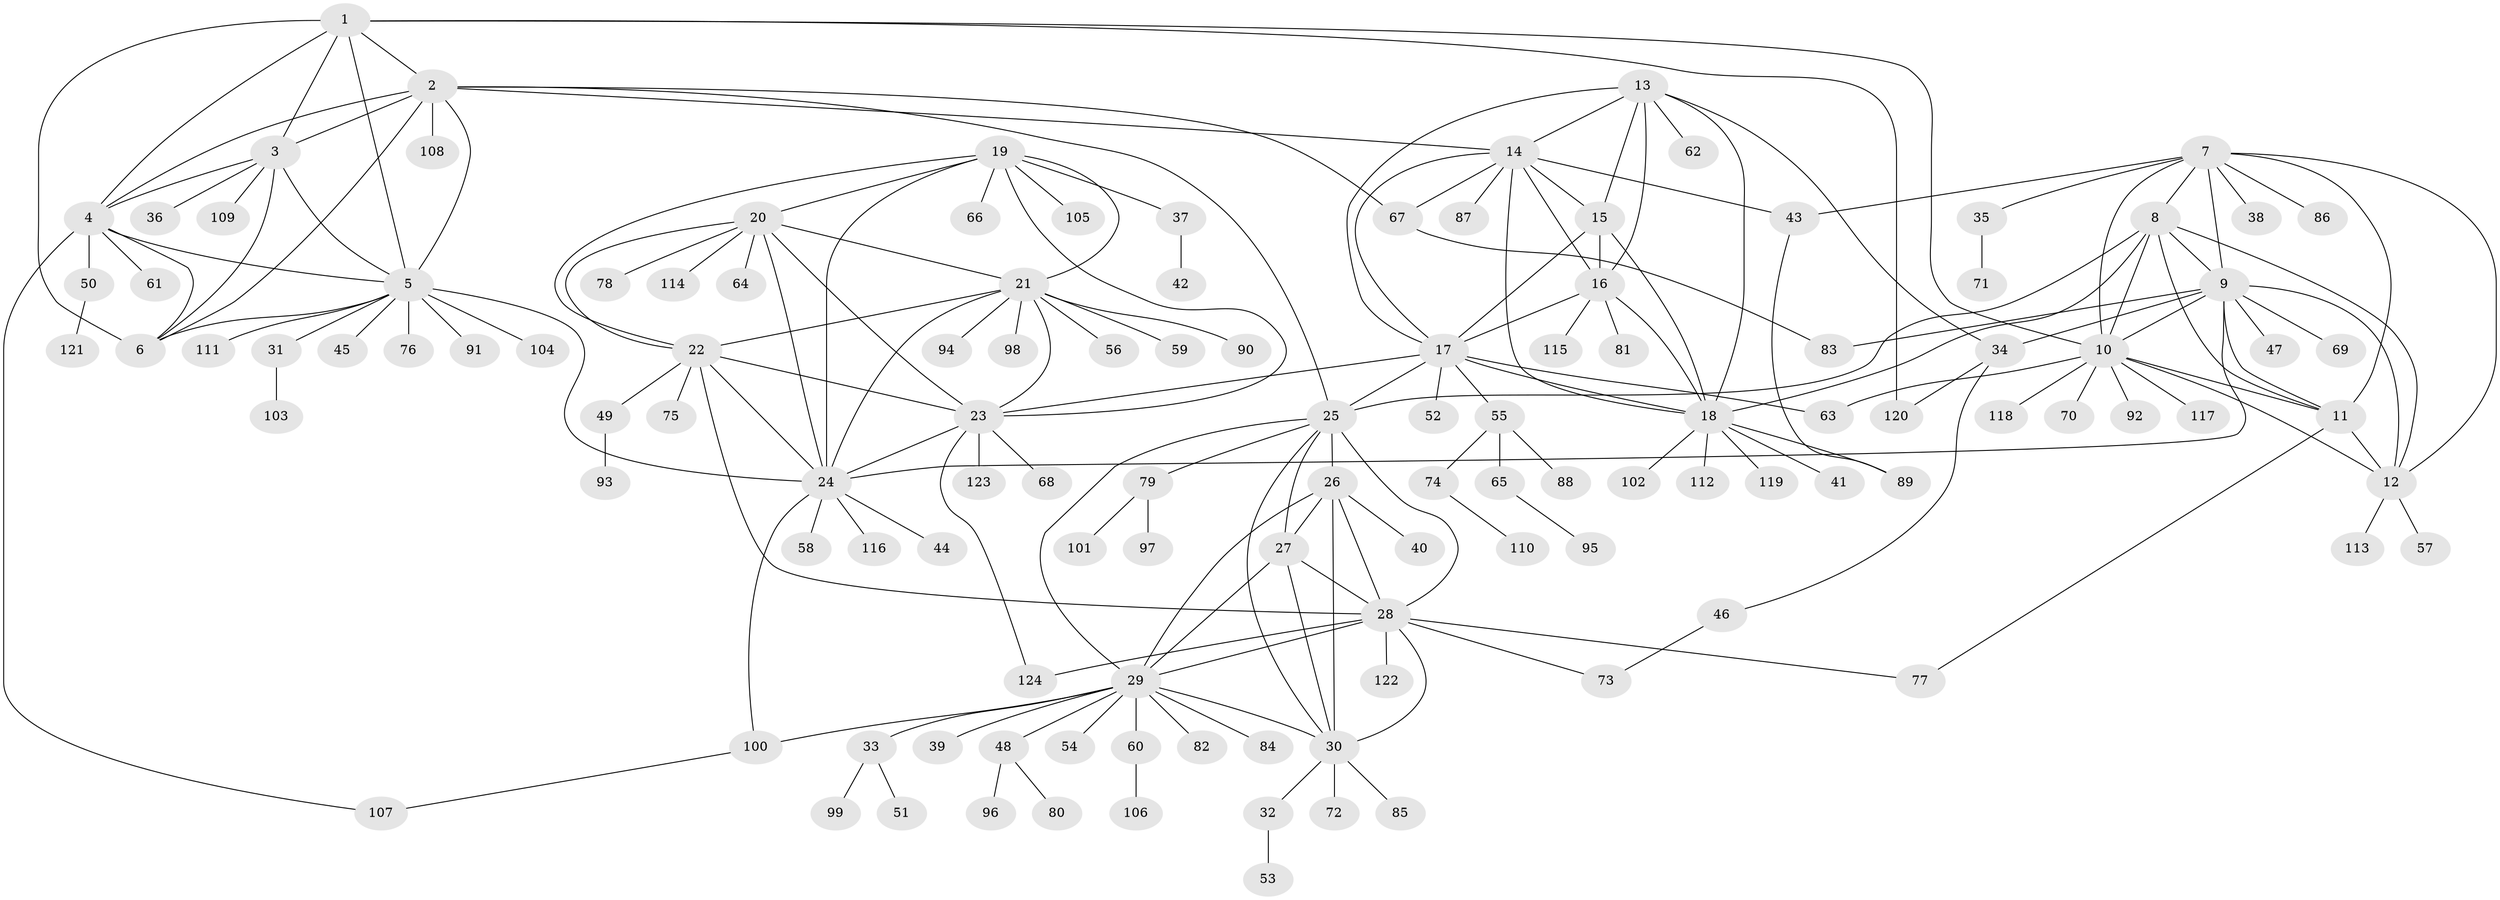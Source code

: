 // coarse degree distribution, {11: 0.02, 4: 0.06, 6: 0.02, 7: 0.04, 5: 0.08, 1: 0.62, 9: 0.08, 3: 0.02, 2: 0.02, 13: 0.02, 8: 0.02}
// Generated by graph-tools (version 1.1) at 2025/37/03/04/25 23:37:49]
// undirected, 124 vertices, 191 edges
graph export_dot {
  node [color=gray90,style=filled];
  1;
  2;
  3;
  4;
  5;
  6;
  7;
  8;
  9;
  10;
  11;
  12;
  13;
  14;
  15;
  16;
  17;
  18;
  19;
  20;
  21;
  22;
  23;
  24;
  25;
  26;
  27;
  28;
  29;
  30;
  31;
  32;
  33;
  34;
  35;
  36;
  37;
  38;
  39;
  40;
  41;
  42;
  43;
  44;
  45;
  46;
  47;
  48;
  49;
  50;
  51;
  52;
  53;
  54;
  55;
  56;
  57;
  58;
  59;
  60;
  61;
  62;
  63;
  64;
  65;
  66;
  67;
  68;
  69;
  70;
  71;
  72;
  73;
  74;
  75;
  76;
  77;
  78;
  79;
  80;
  81;
  82;
  83;
  84;
  85;
  86;
  87;
  88;
  89;
  90;
  91;
  92;
  93;
  94;
  95;
  96;
  97;
  98;
  99;
  100;
  101;
  102;
  103;
  104;
  105;
  106;
  107;
  108;
  109;
  110;
  111;
  112;
  113;
  114;
  115;
  116;
  117;
  118;
  119;
  120;
  121;
  122;
  123;
  124;
  1 -- 2;
  1 -- 3;
  1 -- 4;
  1 -- 5;
  1 -- 6;
  1 -- 10;
  1 -- 120;
  2 -- 3;
  2 -- 4;
  2 -- 5;
  2 -- 6;
  2 -- 14;
  2 -- 25;
  2 -- 67;
  2 -- 108;
  3 -- 4;
  3 -- 5;
  3 -- 6;
  3 -- 36;
  3 -- 109;
  4 -- 5;
  4 -- 6;
  4 -- 50;
  4 -- 61;
  4 -- 107;
  5 -- 6;
  5 -- 24;
  5 -- 31;
  5 -- 45;
  5 -- 76;
  5 -- 91;
  5 -- 104;
  5 -- 111;
  7 -- 8;
  7 -- 9;
  7 -- 10;
  7 -- 11;
  7 -- 12;
  7 -- 35;
  7 -- 38;
  7 -- 43;
  7 -- 86;
  8 -- 9;
  8 -- 10;
  8 -- 11;
  8 -- 12;
  8 -- 18;
  8 -- 25;
  9 -- 10;
  9 -- 11;
  9 -- 12;
  9 -- 24;
  9 -- 34;
  9 -- 47;
  9 -- 69;
  9 -- 83;
  10 -- 11;
  10 -- 12;
  10 -- 63;
  10 -- 70;
  10 -- 92;
  10 -- 117;
  10 -- 118;
  11 -- 12;
  11 -- 77;
  12 -- 57;
  12 -- 113;
  13 -- 14;
  13 -- 15;
  13 -- 16;
  13 -- 17;
  13 -- 18;
  13 -- 34;
  13 -- 62;
  14 -- 15;
  14 -- 16;
  14 -- 17;
  14 -- 18;
  14 -- 43;
  14 -- 67;
  14 -- 87;
  15 -- 16;
  15 -- 17;
  15 -- 18;
  16 -- 17;
  16 -- 18;
  16 -- 81;
  16 -- 115;
  17 -- 18;
  17 -- 23;
  17 -- 25;
  17 -- 52;
  17 -- 55;
  17 -- 63;
  18 -- 41;
  18 -- 89;
  18 -- 102;
  18 -- 112;
  18 -- 119;
  19 -- 20;
  19 -- 21;
  19 -- 22;
  19 -- 23;
  19 -- 24;
  19 -- 37;
  19 -- 66;
  19 -- 105;
  20 -- 21;
  20 -- 22;
  20 -- 23;
  20 -- 24;
  20 -- 64;
  20 -- 78;
  20 -- 114;
  21 -- 22;
  21 -- 23;
  21 -- 24;
  21 -- 56;
  21 -- 59;
  21 -- 90;
  21 -- 94;
  21 -- 98;
  22 -- 23;
  22 -- 24;
  22 -- 28;
  22 -- 49;
  22 -- 75;
  23 -- 24;
  23 -- 68;
  23 -- 123;
  23 -- 124;
  24 -- 44;
  24 -- 58;
  24 -- 100;
  24 -- 116;
  25 -- 26;
  25 -- 27;
  25 -- 28;
  25 -- 29;
  25 -- 30;
  25 -- 79;
  26 -- 27;
  26 -- 28;
  26 -- 29;
  26 -- 30;
  26 -- 40;
  27 -- 28;
  27 -- 29;
  27 -- 30;
  28 -- 29;
  28 -- 30;
  28 -- 73;
  28 -- 77;
  28 -- 122;
  28 -- 124;
  29 -- 30;
  29 -- 33;
  29 -- 39;
  29 -- 48;
  29 -- 54;
  29 -- 60;
  29 -- 82;
  29 -- 84;
  29 -- 100;
  30 -- 32;
  30 -- 72;
  30 -- 85;
  31 -- 103;
  32 -- 53;
  33 -- 51;
  33 -- 99;
  34 -- 46;
  34 -- 120;
  35 -- 71;
  37 -- 42;
  43 -- 89;
  46 -- 73;
  48 -- 80;
  48 -- 96;
  49 -- 93;
  50 -- 121;
  55 -- 65;
  55 -- 74;
  55 -- 88;
  60 -- 106;
  65 -- 95;
  67 -- 83;
  74 -- 110;
  79 -- 97;
  79 -- 101;
  100 -- 107;
}
